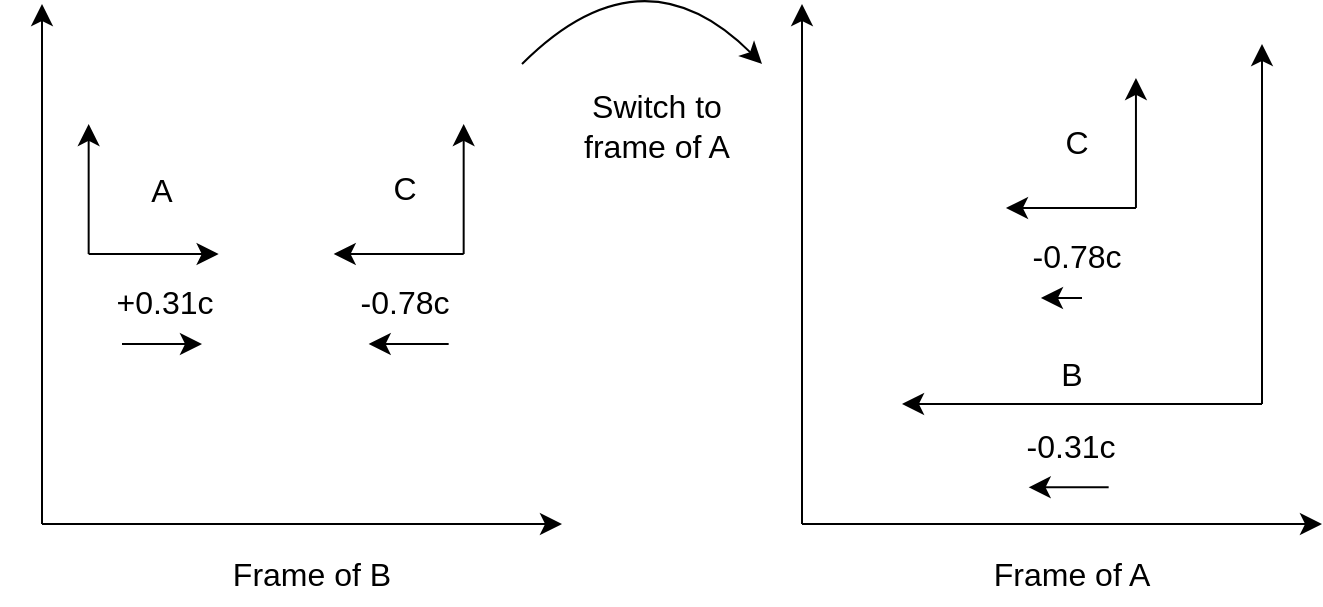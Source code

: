 <mxfile version="22.1.0" type="device">
  <diagram name="Page-1" id="ZIDx4KDGT3R9QqGa4N3I">
    <mxGraphModel dx="714" dy="591" grid="1" gridSize="10" guides="1" tooltips="1" connect="1" arrows="1" fold="1" page="1" pageScale="1" pageWidth="850" pageHeight="1100" math="0" shadow="0">
      <root>
        <mxCell id="0" />
        <mxCell id="1" parent="0" />
        <mxCell id="xFx0nTFk6FgpMXT4F62A-3" value="Frame of B" style="text;html=1;strokeColor=none;fillColor=none;align=center;verticalAlign=middle;whiteSpace=wrap;rounded=0;fontSize=16;" vertex="1" parent="1">
          <mxGeometry x="190" y="410" width="90" height="30" as="geometry" />
        </mxCell>
        <mxCell id="xFx0nTFk6FgpMXT4F62A-1" value="" style="endArrow=classic;html=1;rounded=0;fontSize=12;startSize=8;endSize=8;curved=1;" edge="1" parent="1">
          <mxGeometry width="50" height="50" relative="1" as="geometry">
            <mxPoint x="100" y="400" as="sourcePoint" />
            <mxPoint x="360" y="400" as="targetPoint" />
          </mxGeometry>
        </mxCell>
        <mxCell id="xFx0nTFk6FgpMXT4F62A-2" value="" style="endArrow=classic;html=1;rounded=0;fontSize=12;startSize=8;endSize=8;curved=1;" edge="1" parent="1">
          <mxGeometry width="50" height="50" relative="1" as="geometry">
            <mxPoint x="100" y="400" as="sourcePoint" />
            <mxPoint x="100" y="140" as="targetPoint" />
          </mxGeometry>
        </mxCell>
        <mxCell id="xFx0nTFk6FgpMXT4F62A-6" value="" style="endArrow=classic;html=1;rounded=0;fontSize=12;startSize=8;endSize=8;curved=1;" edge="1" parent="1">
          <mxGeometry width="50" height="50" relative="1" as="geometry">
            <mxPoint x="310.837" y="264.997" as="sourcePoint" />
            <mxPoint x="245.837" y="264.997" as="targetPoint" />
          </mxGeometry>
        </mxCell>
        <mxCell id="xFx0nTFk6FgpMXT4F62A-7" value="" style="endArrow=classic;html=1;rounded=0;fontSize=12;startSize=8;endSize=8;curved=1;strokeWidth=1;" edge="1" parent="1">
          <mxGeometry width="50" height="50" relative="1" as="geometry">
            <mxPoint x="310.837" y="264.997" as="sourcePoint" />
            <mxPoint x="310.837" y="199.997" as="targetPoint" />
          </mxGeometry>
        </mxCell>
        <mxCell id="xFx0nTFk6FgpMXT4F62A-8" value="C" style="text;html=1;strokeColor=none;fillColor=none;align=center;verticalAlign=middle;whiteSpace=wrap;rounded=0;fontSize=16;" vertex="1" parent="1">
          <mxGeometry x="259.997" y="210.827" width="43.333" height="43.333" as="geometry" />
        </mxCell>
        <mxCell id="xFx0nTFk6FgpMXT4F62A-9" value="&lt;font style=&quot;font-size: 16px;&quot;&gt;-0.78c&lt;/font&gt;" style="text;html=1;strokeColor=none;fillColor=none;align=center;verticalAlign=middle;whiteSpace=wrap;rounded=0;fontSize=16;" vertex="1" parent="1">
          <mxGeometry x="260.003" y="278.333" width="43.333" height="21.667" as="geometry" />
        </mxCell>
        <mxCell id="xFx0nTFk6FgpMXT4F62A-14" value="" style="group;flipH=1;" vertex="1" connectable="0" parent="1">
          <mxGeometry x="79.997" y="199.997" width="130.003" height="65" as="geometry" />
        </mxCell>
        <mxCell id="xFx0nTFk6FgpMXT4F62A-15" value="" style="endArrow=classic;html=1;rounded=0;fontSize=12;startSize=8;endSize=8;curved=1;" edge="1" parent="xFx0nTFk6FgpMXT4F62A-14">
          <mxGeometry width="50" height="50" relative="1" as="geometry">
            <mxPoint x="43.333" y="65" as="sourcePoint" />
            <mxPoint x="108.333" y="65" as="targetPoint" />
          </mxGeometry>
        </mxCell>
        <mxCell id="xFx0nTFk6FgpMXT4F62A-16" value="" style="endArrow=classic;html=1;rounded=0;fontSize=12;startSize=8;endSize=8;curved=1;strokeWidth=1;" edge="1" parent="xFx0nTFk6FgpMXT4F62A-14">
          <mxGeometry width="50" height="50" relative="1" as="geometry">
            <mxPoint x="43.333" y="65" as="sourcePoint" />
            <mxPoint x="43.333" as="targetPoint" />
          </mxGeometry>
        </mxCell>
        <mxCell id="xFx0nTFk6FgpMXT4F62A-19" value="A" style="text;html=1;strokeColor=none;fillColor=none;align=center;verticalAlign=middle;whiteSpace=wrap;rounded=0;fontSize=16;" vertex="1" parent="xFx0nTFk6FgpMXT4F62A-14">
          <mxGeometry x="50.003" y="17.503" width="60" height="30" as="geometry" />
        </mxCell>
        <mxCell id="xFx0nTFk6FgpMXT4F62A-20" value="+&lt;font style=&quot;font-size: 16px;&quot;&gt;0.31c&lt;/font&gt;" style="text;html=1;strokeColor=none;fillColor=none;align=center;verticalAlign=middle;whiteSpace=wrap;rounded=0;fontSize=16;" vertex="1" parent="1">
          <mxGeometry x="140.003" y="278.333" width="43.333" height="21.667" as="geometry" />
        </mxCell>
        <mxCell id="xFx0nTFk6FgpMXT4F62A-21" value="" style="endArrow=classic;html=1;rounded=0;fontSize=12;startSize=8;endSize=8;curved=1;" edge="1" parent="1">
          <mxGeometry width="50" height="50" relative="1" as="geometry">
            <mxPoint x="340" y="170" as="sourcePoint" />
            <mxPoint x="460" y="170" as="targetPoint" />
            <Array as="points">
              <mxPoint x="400" y="110" />
            </Array>
          </mxGeometry>
        </mxCell>
        <mxCell id="xFx0nTFk6FgpMXT4F62A-22" value="Switch to frame of A" style="text;html=1;strokeColor=none;fillColor=none;align=center;verticalAlign=middle;whiteSpace=wrap;rounded=0;fontSize=16;" vertex="1" parent="1">
          <mxGeometry x="365" y="181" width="85" height="39" as="geometry" />
        </mxCell>
        <mxCell id="xFx0nTFk6FgpMXT4F62A-23" value="" style="endArrow=classic;html=1;rounded=0;fontSize=12;startSize=8;endSize=8;curved=1;" edge="1" parent="1">
          <mxGeometry width="50" height="50" relative="1" as="geometry">
            <mxPoint x="480" y="400" as="sourcePoint" />
            <mxPoint x="740" y="400" as="targetPoint" />
          </mxGeometry>
        </mxCell>
        <mxCell id="xFx0nTFk6FgpMXT4F62A-24" value="" style="endArrow=classic;html=1;rounded=0;fontSize=12;startSize=8;endSize=8;curved=1;" edge="1" parent="1">
          <mxGeometry width="50" height="50" relative="1" as="geometry">
            <mxPoint x="480" y="400" as="sourcePoint" />
            <mxPoint x="480" y="140" as="targetPoint" />
          </mxGeometry>
        </mxCell>
        <mxCell id="xFx0nTFk6FgpMXT4F62A-25" value="Frame of A" style="text;html=1;strokeColor=none;fillColor=none;align=center;verticalAlign=middle;whiteSpace=wrap;rounded=0;fontSize=16;" vertex="1" parent="1">
          <mxGeometry x="570" y="410" width="90" height="30" as="geometry" />
        </mxCell>
        <mxCell id="xFx0nTFk6FgpMXT4F62A-26" value="B" style="text;html=1;strokeColor=none;fillColor=none;align=center;verticalAlign=middle;whiteSpace=wrap;rounded=0;fontSize=16;" vertex="1" parent="1">
          <mxGeometry x="570" y="310" width="90" height="30" as="geometry" />
        </mxCell>
        <mxCell id="xFx0nTFk6FgpMXT4F62A-27" value="" style="endArrow=classic;html=1;rounded=0;fontSize=12;startSize=8;endSize=8;curved=1;" edge="1" parent="1">
          <mxGeometry width="50" height="50" relative="1" as="geometry">
            <mxPoint x="140" y="310" as="sourcePoint" />
            <mxPoint x="180" y="310" as="targetPoint" />
          </mxGeometry>
        </mxCell>
        <mxCell id="xFx0nTFk6FgpMXT4F62A-28" value="" style="endArrow=classic;html=1;rounded=0;fontSize=12;startSize=8;endSize=8;curved=1;" edge="1" parent="1">
          <mxGeometry width="50" height="50" relative="1" as="geometry">
            <mxPoint x="303.33" y="310" as="sourcePoint" />
            <mxPoint x="263.33" y="310" as="targetPoint" />
          </mxGeometry>
        </mxCell>
        <mxCell id="xFx0nTFk6FgpMXT4F62A-29" value="" style="endArrow=classic;html=1;rounded=0;fontSize=12;startSize=8;endSize=8;curved=1;" edge="1" parent="1">
          <mxGeometry width="50" height="50" relative="1" as="geometry">
            <mxPoint x="710" y="340" as="sourcePoint" />
            <mxPoint x="530" y="340" as="targetPoint" />
          </mxGeometry>
        </mxCell>
        <mxCell id="xFx0nTFk6FgpMXT4F62A-30" value="" style="endArrow=classic;html=1;rounded=0;fontSize=12;startSize=8;endSize=8;curved=1;" edge="1" parent="1">
          <mxGeometry width="50" height="50" relative="1" as="geometry">
            <mxPoint x="710" y="340" as="sourcePoint" />
            <mxPoint x="710" y="160" as="targetPoint" />
          </mxGeometry>
        </mxCell>
        <mxCell id="xFx0nTFk6FgpMXT4F62A-31" value="-&lt;font style=&quot;font-size: 16px;&quot;&gt;0.31c&lt;/font&gt;" style="text;html=1;strokeColor=none;fillColor=none;align=center;verticalAlign=middle;whiteSpace=wrap;rounded=0;fontSize=16;" vertex="1" parent="1">
          <mxGeometry x="593.333" y="350.003" width="43.333" height="21.667" as="geometry" />
        </mxCell>
        <mxCell id="xFx0nTFk6FgpMXT4F62A-32" value="" style="endArrow=classic;html=1;rounded=0;fontSize=12;startSize=8;endSize=8;curved=1;" edge="1" parent="1">
          <mxGeometry width="50" height="50" relative="1" as="geometry">
            <mxPoint x="633.33" y="381.67" as="sourcePoint" />
            <mxPoint x="593.33" y="381.67" as="targetPoint" />
          </mxGeometry>
        </mxCell>
        <mxCell id="xFx0nTFk6FgpMXT4F62A-33" value="" style="endArrow=classic;html=1;rounded=0;fontSize=12;startSize=8;endSize=8;curved=1;" edge="1" parent="1">
          <mxGeometry width="50" height="50" relative="1" as="geometry">
            <mxPoint x="646.977" y="241.967" as="sourcePoint" />
            <mxPoint x="581.977" y="241.967" as="targetPoint" />
          </mxGeometry>
        </mxCell>
        <mxCell id="xFx0nTFk6FgpMXT4F62A-34" value="" style="endArrow=classic;html=1;rounded=0;fontSize=12;startSize=8;endSize=8;curved=1;strokeWidth=1;" edge="1" parent="1">
          <mxGeometry width="50" height="50" relative="1" as="geometry">
            <mxPoint x="646.977" y="241.967" as="sourcePoint" />
            <mxPoint x="646.977" y="176.967" as="targetPoint" />
          </mxGeometry>
        </mxCell>
        <mxCell id="xFx0nTFk6FgpMXT4F62A-35" value="C" style="text;html=1;strokeColor=none;fillColor=none;align=center;verticalAlign=middle;whiteSpace=wrap;rounded=0;fontSize=16;" vertex="1" parent="1">
          <mxGeometry x="596.137" y="187.797" width="43.333" height="43.333" as="geometry" />
        </mxCell>
        <mxCell id="xFx0nTFk6FgpMXT4F62A-36" value="&lt;font style=&quot;font-size: 16px;&quot;&gt;-0.78c&lt;/font&gt;" style="text;html=1;strokeColor=none;fillColor=none;align=center;verticalAlign=middle;whiteSpace=wrap;rounded=0;fontSize=16;" vertex="1" parent="1">
          <mxGeometry x="596.143" y="255.303" width="43.333" height="21.667" as="geometry" />
        </mxCell>
        <mxCell id="xFx0nTFk6FgpMXT4F62A-37" value="" style="endArrow=classic;html=1;rounded=0;fontSize=12;startSize=8;endSize=8;curved=1;" edge="1" parent="1">
          <mxGeometry width="50" height="50" relative="1" as="geometry">
            <mxPoint x="620" y="287" as="sourcePoint" />
            <mxPoint x="599.47" y="286.97" as="targetPoint" />
          </mxGeometry>
        </mxCell>
      </root>
    </mxGraphModel>
  </diagram>
</mxfile>
